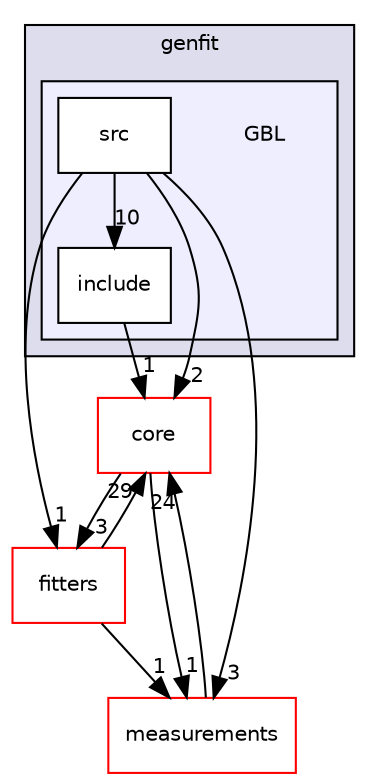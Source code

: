 digraph "genfit/GBL" {
  compound=true
  node [ fontsize="10", fontname="Helvetica"];
  edge [ labelfontsize="10", labelfontname="Helvetica"];
  subgraph clusterdir_a1ebdee7ea4e629a53aa4045c16b947a {
    graph [ bgcolor="#ddddee", pencolor="black", label="genfit" fontname="Helvetica", fontsize="10", URL="dir_a1ebdee7ea4e629a53aa4045c16b947a.html"]
  subgraph clusterdir_d078a606355590d5581335b64f0fc0ed {
    graph [ bgcolor="#eeeeff", pencolor="black", label="" URL="dir_d078a606355590d5581335b64f0fc0ed.html"];
    dir_d078a606355590d5581335b64f0fc0ed [shape=plaintext label="GBL"];
    dir_984da450cb7d154c41bb02fe85c223c8 [shape=box label="include" color="black" fillcolor="white" style="filled" URL="dir_984da450cb7d154c41bb02fe85c223c8.html"];
    dir_c9bd156cff10614db3dd51b2868b9a3c [shape=box label="src" color="black" fillcolor="white" style="filled" URL="dir_c9bd156cff10614db3dd51b2868b9a3c.html"];
  }
  }
  dir_84ddfff8e8c088d4b1ab178aeca71541 [shape=box label="fitters" fillcolor="white" style="filled" color="red" URL="dir_84ddfff8e8c088d4b1ab178aeca71541.html"];
  dir_9268fb76a242d6fab4cb1d575f1746b1 [shape=box label="measurements" fillcolor="white" style="filled" color="red" URL="dir_9268fb76a242d6fab4cb1d575f1746b1.html"];
  dir_7a40b7556c10f243ca9453eab1d74876 [shape=box label="core" fillcolor="white" style="filled" color="red" URL="dir_7a40b7556c10f243ca9453eab1d74876.html"];
  dir_84ddfff8e8c088d4b1ab178aeca71541->dir_9268fb76a242d6fab4cb1d575f1746b1 [headlabel="1", labeldistance=1.5 headhref="dir_000043_000054.html"];
  dir_84ddfff8e8c088d4b1ab178aeca71541->dir_7a40b7556c10f243ca9453eab1d74876 [headlabel="29", labeldistance=1.5 headhref="dir_000043_000029.html"];
  dir_9268fb76a242d6fab4cb1d575f1746b1->dir_7a40b7556c10f243ca9453eab1d74876 [headlabel="24", labeldistance=1.5 headhref="dir_000054_000029.html"];
  dir_c9bd156cff10614db3dd51b2868b9a3c->dir_84ddfff8e8c088d4b1ab178aeca71541 [headlabel="1", labeldistance=1.5 headhref="dir_000048_000043.html"];
  dir_c9bd156cff10614db3dd51b2868b9a3c->dir_9268fb76a242d6fab4cb1d575f1746b1 [headlabel="3", labeldistance=1.5 headhref="dir_000048_000054.html"];
  dir_c9bd156cff10614db3dd51b2868b9a3c->dir_7a40b7556c10f243ca9453eab1d74876 [headlabel="2", labeldistance=1.5 headhref="dir_000048_000029.html"];
  dir_c9bd156cff10614db3dd51b2868b9a3c->dir_984da450cb7d154c41bb02fe85c223c8 [headlabel="10", labeldistance=1.5 headhref="dir_000048_000047.html"];
  dir_7a40b7556c10f243ca9453eab1d74876->dir_84ddfff8e8c088d4b1ab178aeca71541 [headlabel="3", labeldistance=1.5 headhref="dir_000029_000043.html"];
  dir_7a40b7556c10f243ca9453eab1d74876->dir_9268fb76a242d6fab4cb1d575f1746b1 [headlabel="1", labeldistance=1.5 headhref="dir_000029_000054.html"];
  dir_984da450cb7d154c41bb02fe85c223c8->dir_7a40b7556c10f243ca9453eab1d74876 [headlabel="1", labeldistance=1.5 headhref="dir_000047_000029.html"];
}
